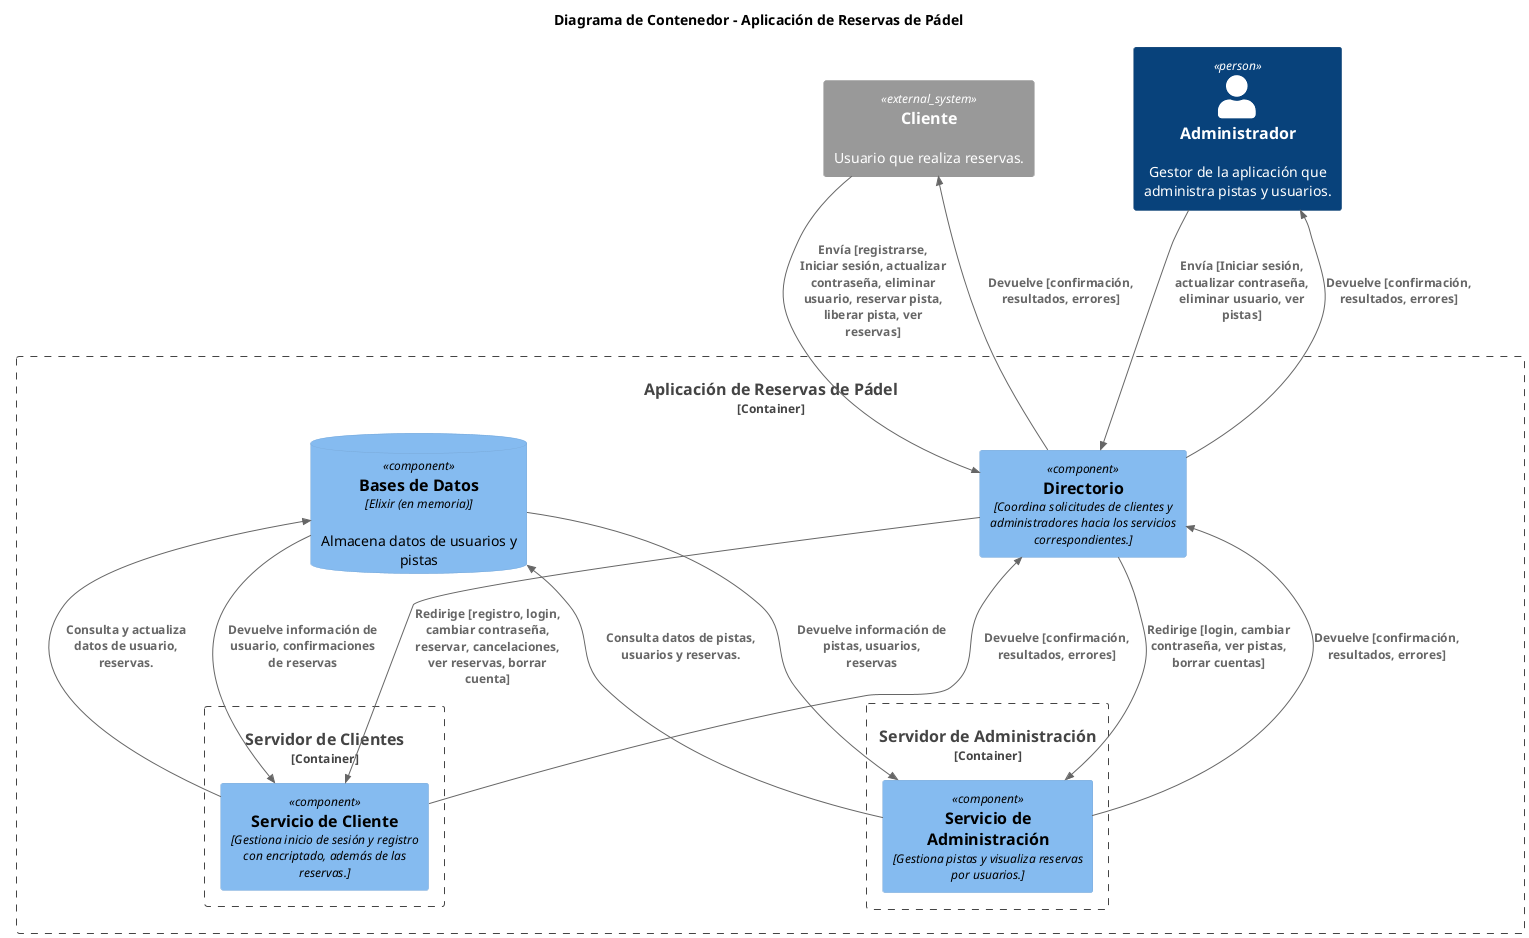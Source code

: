 @startuml diagrama_contenedor
!define C4_COMPONENT
!include <C4/C4_Component>
title Diagrama de Contenedor - Aplicación de Reservas de Pádel

Container_Boundary(AppPadel, "Aplicación de Reservas de Pádel") {
    Component(directorio, "Directorio", "Coordina solicitudes de clientes y administradores hacia los servicios correspondientes.")

    Container_Boundary(ServidorClientes, "Servidor de Clientes") {
        Component(servicioCliente, "Servicio de Cliente", "Gestiona inicio de sesión y registro con encriptado, además de las reservas.")
    }

    Container_Boundary(ServidorAdmin, "Servidor de Administración") {
        Component(servicioAdmin, "Servicio de Administración", "Gestiona pistas y visualiza reservas por usuarios.")
    }

    ComponentDb(database, "Bases de Datos", "Elixir (en memoria)", "Almacena datos de usuarios y pistas")
}

System_Ext(cliente, "Cliente", "Usuario que realiza reservas.")
Person(administrador, "Administrador", "Gestor de la aplicación que administra pistas y usuarios.")

Rel(cliente, directorio, "Envía [registrarse, Iniciar sesión, actualizar contraseña, eliminar usuario, reservar pista, liberar pista, ver reservas]")
Rel(directorio, cliente, "Devuelve [confirmación, resultados, errores]")

Rel(administrador, directorio, "Envía [Iniciar sesión, actualizar contraseña, eliminar usuario, ver pistas]")
Rel(directorio, administrador, "Devuelve [confirmación, resultados, errores]")

Rel(directorio, servicioCliente, "Redirige [registro, login, cambiar contraseña, reservar, cancelaciones, ver reservas, borrar cuenta]")
Rel(servicioCliente, directorio, "Devuelve [confirmación, resultados, errores]")

Rel(directorio, servicioAdmin, "Redirige [login, cambiar contraseña, ver pistas, borrar cuentas]")
Rel(servicioAdmin, directorio, "Devuelve [confirmación, resultados, errores]")

Rel(servicioCliente, database, "Consulta y actualiza datos de usuario, reservas.")
Rel(database, servicioCliente, "Devuelve información de usuario, confirmaciones de reservas")

Rel(servicioAdmin, database, "Consulta datos de pistas, usuarios y reservas.")
Rel(database, servicioAdmin, "Devuelve información de pistas, usuarios, reservas")

@enduml



